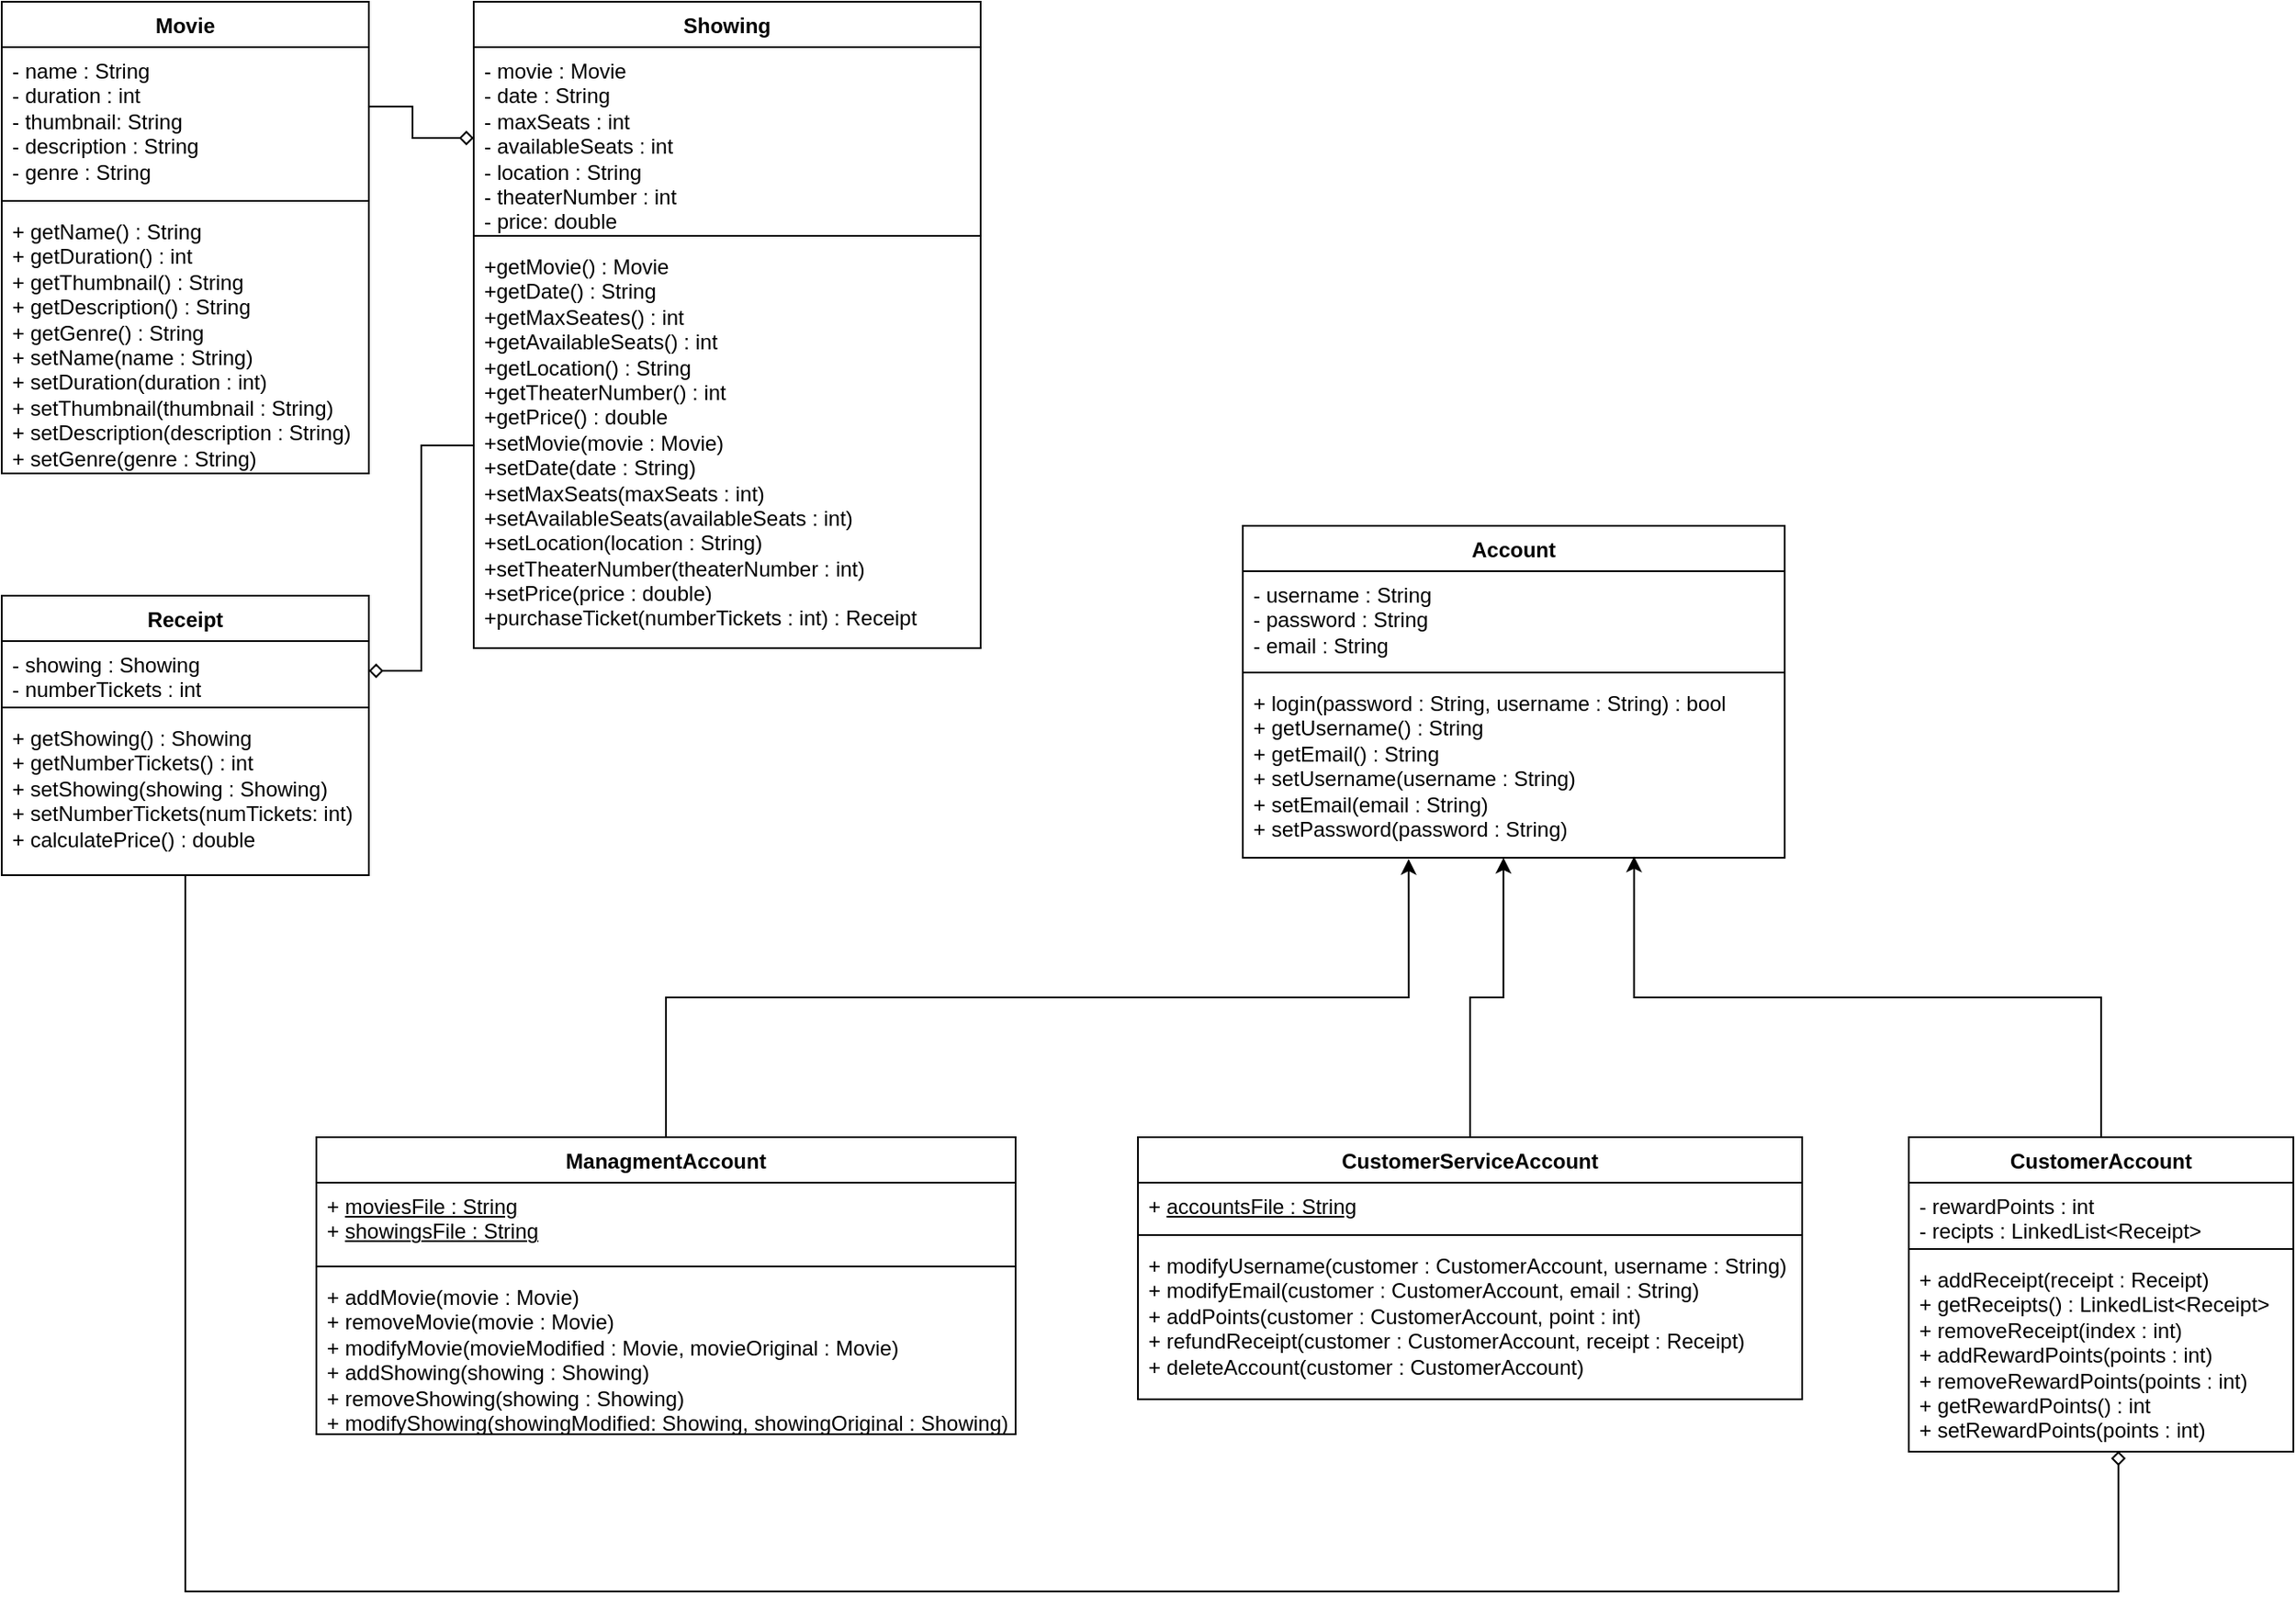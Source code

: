 <mxfile version="24.7.17">
  <diagram id="C5RBs43oDa-KdzZeNtuy" name="Page-1">
    <mxGraphModel dx="2555" dy="920" grid="1" gridSize="10" guides="1" tooltips="1" connect="1" arrows="1" fold="1" page="1" pageScale="1" pageWidth="827" pageHeight="1169" math="0" shadow="0">
      <root>
        <mxCell id="WIyWlLk6GJQsqaUBKTNV-0" />
        <mxCell id="WIyWlLk6GJQsqaUBKTNV-1" parent="WIyWlLk6GJQsqaUBKTNV-0" />
        <mxCell id="SndQBwJRX5r1R-heTLwh-0" value="Account" style="swimlane;fontStyle=1;align=center;verticalAlign=top;childLayout=stackLayout;horizontal=1;startSize=26;horizontalStack=0;resizeParent=1;resizeParentMax=0;resizeLast=0;collapsible=1;marginBottom=0;whiteSpace=wrap;html=1;" parent="WIyWlLk6GJQsqaUBKTNV-1" vertex="1">
          <mxGeometry x="-70" y="520" width="310" height="190" as="geometry" />
        </mxCell>
        <mxCell id="SndQBwJRX5r1R-heTLwh-1" value="- username : String&lt;div&gt;- password : String&lt;/div&gt;&lt;div&gt;- email : String&lt;/div&gt;" style="text;strokeColor=none;fillColor=none;align=left;verticalAlign=top;spacingLeft=4;spacingRight=4;overflow=hidden;rotatable=0;points=[[0,0.5],[1,0.5]];portConstraint=eastwest;whiteSpace=wrap;html=1;" parent="SndQBwJRX5r1R-heTLwh-0" vertex="1">
          <mxGeometry y="26" width="310" height="54" as="geometry" />
        </mxCell>
        <mxCell id="SndQBwJRX5r1R-heTLwh-2" value="" style="line;strokeWidth=1;fillColor=none;align=left;verticalAlign=middle;spacingTop=-1;spacingLeft=3;spacingRight=3;rotatable=0;labelPosition=right;points=[];portConstraint=eastwest;strokeColor=inherit;" parent="SndQBwJRX5r1R-heTLwh-0" vertex="1">
          <mxGeometry y="80" width="310" height="8" as="geometry" />
        </mxCell>
        <mxCell id="SndQBwJRX5r1R-heTLwh-3" value="+ login(password : String, username : String) : bool&lt;div&gt;+ getUsername() : String&lt;br&gt;&lt;/div&gt;&lt;div&gt;+ getEmail() : String&lt;/div&gt;&lt;div&gt;+ setUsername(username : String)&lt;/div&gt;&lt;div&gt;+ setEmail(email : String)&lt;/div&gt;&lt;div&gt;+ setPassword(password : String)&lt;/div&gt;" style="text;strokeColor=none;fillColor=none;align=left;verticalAlign=top;spacingLeft=4;spacingRight=4;overflow=hidden;rotatable=0;points=[[0,0.5],[1,0.5]];portConstraint=eastwest;whiteSpace=wrap;html=1;" parent="SndQBwJRX5r1R-heTLwh-0" vertex="1">
          <mxGeometry y="88" width="310" height="102" as="geometry" />
        </mxCell>
        <mxCell id="SndQBwJRX5r1R-heTLwh-4" value="CustomerAccount" style="swimlane;fontStyle=1;align=center;verticalAlign=top;childLayout=stackLayout;horizontal=1;startSize=26;horizontalStack=0;resizeParent=1;resizeParentMax=0;resizeLast=0;collapsible=1;marginBottom=0;whiteSpace=wrap;html=1;" parent="WIyWlLk6GJQsqaUBKTNV-1" vertex="1">
          <mxGeometry x="311" y="870" width="220" height="180" as="geometry" />
        </mxCell>
        <mxCell id="SndQBwJRX5r1R-heTLwh-5" value="- rewardPoints : int&lt;div&gt;- recipts : LinkedList&amp;lt;Receipt&amp;gt;&lt;/div&gt;" style="text;strokeColor=none;fillColor=none;align=left;verticalAlign=top;spacingLeft=4;spacingRight=4;overflow=hidden;rotatable=0;points=[[0,0.5],[1,0.5]];portConstraint=eastwest;whiteSpace=wrap;html=1;" parent="SndQBwJRX5r1R-heTLwh-4" vertex="1">
          <mxGeometry y="26" width="220" height="34" as="geometry" />
        </mxCell>
        <mxCell id="SndQBwJRX5r1R-heTLwh-6" value="" style="line;strokeWidth=1;fillColor=none;align=left;verticalAlign=middle;spacingTop=-1;spacingLeft=3;spacingRight=3;rotatable=0;labelPosition=right;points=[];portConstraint=eastwest;strokeColor=inherit;" parent="SndQBwJRX5r1R-heTLwh-4" vertex="1">
          <mxGeometry y="60" width="220" height="8" as="geometry" />
        </mxCell>
        <mxCell id="SndQBwJRX5r1R-heTLwh-7" value="+ addReceipt(receipt : Receipt)&lt;div&gt;+ getReceipts() : LinkedList&amp;lt;Receipt&amp;gt;&lt;/div&gt;&lt;div&gt;+ removeReceipt(index : int)&lt;/div&gt;&lt;div&gt;+ addRewardPoints(points : int)&lt;/div&gt;&lt;div&gt;+ removeRewardPoints(points : int)&lt;/div&gt;&lt;div&gt;+ getRewardPoints() : int&lt;/div&gt;&lt;div&gt;+ setRewardPoints(points : int)&lt;/div&gt;" style="text;strokeColor=none;fillColor=none;align=left;verticalAlign=top;spacingLeft=4;spacingRight=4;overflow=hidden;rotatable=0;points=[[0,0.5],[1,0.5]];portConstraint=eastwest;whiteSpace=wrap;html=1;" parent="SndQBwJRX5r1R-heTLwh-4" vertex="1">
          <mxGeometry y="68" width="220" height="112" as="geometry" />
        </mxCell>
        <mxCell id="SndQBwJRX5r1R-heTLwh-24" value="Showing" style="swimlane;fontStyle=1;align=center;verticalAlign=top;childLayout=stackLayout;horizontal=1;startSize=26;horizontalStack=0;resizeParent=1;resizeParentMax=0;resizeLast=0;collapsible=1;marginBottom=0;whiteSpace=wrap;html=1;" parent="WIyWlLk6GJQsqaUBKTNV-1" vertex="1">
          <mxGeometry x="-510" y="220" width="290" height="370" as="geometry" />
        </mxCell>
        <mxCell id="SndQBwJRX5r1R-heTLwh-25" value="- movie : Movie&lt;div&gt;- date : String&lt;/div&gt;&lt;div&gt;- maxSeats : int&lt;/div&gt;&lt;div&gt;- availableSeats : int&lt;/div&gt;&lt;div&gt;- location : String&lt;/div&gt;&lt;div&gt;- theaterNumber : int&lt;/div&gt;&lt;div&gt;- price: double&lt;/div&gt;" style="text;strokeColor=none;fillColor=none;align=left;verticalAlign=top;spacingLeft=4;spacingRight=4;overflow=hidden;rotatable=0;points=[[0,0.5],[1,0.5]];portConstraint=eastwest;whiteSpace=wrap;html=1;" parent="SndQBwJRX5r1R-heTLwh-24" vertex="1">
          <mxGeometry y="26" width="290" height="104" as="geometry" />
        </mxCell>
        <mxCell id="SndQBwJRX5r1R-heTLwh-26" value="" style="line;strokeWidth=1;fillColor=none;align=left;verticalAlign=middle;spacingTop=-1;spacingLeft=3;spacingRight=3;rotatable=0;labelPosition=right;points=[];portConstraint=eastwest;strokeColor=inherit;" parent="SndQBwJRX5r1R-heTLwh-24" vertex="1">
          <mxGeometry y="130" width="290" height="8" as="geometry" />
        </mxCell>
        <mxCell id="SndQBwJRX5r1R-heTLwh-27" value="&lt;div&gt;+getMovie() : Movie&lt;/div&gt;&lt;div&gt;+getDate() :&amp;nbsp;&lt;span style=&quot;background-color: initial;&quot;&gt;String&lt;/span&gt;&lt;/div&gt;&lt;div&gt;+getMaxSeates() : int&lt;/div&gt;&lt;div&gt;+getAvailableSeats() : int&lt;/div&gt;&lt;div&gt;+getLocation() : String&lt;/div&gt;&lt;div&gt;+getTheaterNumber() : int&lt;/div&gt;&lt;div&gt;+getPrice() : double&lt;/div&gt;&lt;div&gt;+setMovie(movie : Movie)&lt;/div&gt;&lt;div&gt;+setDate(date : String)&lt;/div&gt;&lt;div&gt;+setMaxSeats(maxSeats : int)&lt;/div&gt;&lt;div&gt;+setAvailableSeats(availableSeats : int)&lt;/div&gt;&lt;div&gt;+setLocation(location : String)&lt;/div&gt;&lt;div&gt;+setTheaterNumber(theaterNumber : int)&lt;/div&gt;&lt;div&gt;+setPrice(price : double)&lt;/div&gt;&lt;div&gt;+purchaseTicket(numberTickets : int) : Receipt&lt;/div&gt;&lt;div&gt;&lt;br&gt;&lt;/div&gt;" style="text;strokeColor=none;fillColor=none;align=left;verticalAlign=top;spacingLeft=4;spacingRight=4;overflow=hidden;rotatable=0;points=[[0,0.5],[1,0.5]];portConstraint=eastwest;whiteSpace=wrap;html=1;" parent="SndQBwJRX5r1R-heTLwh-24" vertex="1">
          <mxGeometry y="138" width="290" height="232" as="geometry" />
        </mxCell>
        <mxCell id="SndQBwJRX5r1R-heTLwh-28" value="Movie" style="swimlane;fontStyle=1;align=center;verticalAlign=top;childLayout=stackLayout;horizontal=1;startSize=26;horizontalStack=0;resizeParent=1;resizeParentMax=0;resizeLast=0;collapsible=1;marginBottom=0;whiteSpace=wrap;html=1;" parent="WIyWlLk6GJQsqaUBKTNV-1" vertex="1">
          <mxGeometry x="-780" y="220" width="210" height="270" as="geometry" />
        </mxCell>
        <mxCell id="SndQBwJRX5r1R-heTLwh-29" value="- name : String&lt;div&gt;- duration : int&lt;/div&gt;&lt;div&gt;- thumbnail: String&lt;/div&gt;&lt;div&gt;- description : String&lt;/div&gt;&lt;div&gt;- genre : String&lt;/div&gt;&lt;div&gt;&lt;br&gt;&lt;/div&gt;&lt;div&gt;&lt;br&gt;&lt;/div&gt;" style="text;strokeColor=none;fillColor=none;align=left;verticalAlign=top;spacingLeft=4;spacingRight=4;overflow=hidden;rotatable=0;points=[[0,0.5],[1,0.5]];portConstraint=eastwest;whiteSpace=wrap;html=1;" parent="SndQBwJRX5r1R-heTLwh-28" vertex="1">
          <mxGeometry y="26" width="210" height="84" as="geometry" />
        </mxCell>
        <mxCell id="SndQBwJRX5r1R-heTLwh-30" value="" style="line;strokeWidth=1;fillColor=none;align=left;verticalAlign=middle;spacingTop=-1;spacingLeft=3;spacingRight=3;rotatable=0;labelPosition=right;points=[];portConstraint=eastwest;strokeColor=inherit;" parent="SndQBwJRX5r1R-heTLwh-28" vertex="1">
          <mxGeometry y="110" width="210" height="8" as="geometry" />
        </mxCell>
        <mxCell id="SndQBwJRX5r1R-heTLwh-31" value="+ getName() : String&lt;div&gt;+ getDuration() : int&lt;/div&gt;&lt;div&gt;+ getThumbnail() : String&lt;/div&gt;&lt;div&gt;+ getDescription() : String&lt;/div&gt;&lt;div&gt;+ getGenre() : String&lt;/div&gt;&lt;div&gt;+ setName(name : String)&lt;/div&gt;&lt;div&gt;+ setDuration(duration : int)&lt;/div&gt;&lt;div&gt;+ setThumbnail(thumbnail : String)&lt;/div&gt;&lt;div&gt;+ setDescription(description : String)&lt;/div&gt;&lt;div&gt;+ setGenre(genre : String)&lt;/div&gt;" style="text;strokeColor=none;fillColor=none;align=left;verticalAlign=top;spacingLeft=4;spacingRight=4;overflow=hidden;rotatable=0;points=[[0,0.5],[1,0.5]];portConstraint=eastwest;whiteSpace=wrap;html=1;" parent="SndQBwJRX5r1R-heTLwh-28" vertex="1">
          <mxGeometry y="118" width="210" height="152" as="geometry" />
        </mxCell>
        <mxCell id="SndQBwJRX5r1R-heTLwh-32" style="edgeStyle=orthogonalEdgeStyle;rounded=0;orthogonalLoop=1;jettySize=auto;html=1;entryX=0;entryY=0.5;entryDx=0;entryDy=0;endArrow=diamond;endFill=0;" parent="WIyWlLk6GJQsqaUBKTNV-1" source="SndQBwJRX5r1R-heTLwh-29" target="SndQBwJRX5r1R-heTLwh-25" edge="1">
          <mxGeometry relative="1" as="geometry">
            <Array as="points">
              <mxPoint x="-545" y="280" />
              <mxPoint x="-545" y="298" />
            </Array>
          </mxGeometry>
        </mxCell>
        <mxCell id="acjV5M_IoJKQam2fpVWT-0" value="Receipt" style="swimlane;fontStyle=1;align=center;verticalAlign=top;childLayout=stackLayout;horizontal=1;startSize=26;horizontalStack=0;resizeParent=1;resizeParentMax=0;resizeLast=0;collapsible=1;marginBottom=0;whiteSpace=wrap;html=1;" parent="WIyWlLk6GJQsqaUBKTNV-1" vertex="1">
          <mxGeometry x="-780" y="560" width="210" height="160" as="geometry" />
        </mxCell>
        <mxCell id="acjV5M_IoJKQam2fpVWT-1" value="- showing : Showing&lt;div&gt;- numberTickets : int&lt;/div&gt;" style="text;strokeColor=none;fillColor=none;align=left;verticalAlign=top;spacingLeft=4;spacingRight=4;overflow=hidden;rotatable=0;points=[[0,0.5],[1,0.5]];portConstraint=eastwest;whiteSpace=wrap;html=1;" parent="acjV5M_IoJKQam2fpVWT-0" vertex="1">
          <mxGeometry y="26" width="210" height="34" as="geometry" />
        </mxCell>
        <mxCell id="acjV5M_IoJKQam2fpVWT-2" value="" style="line;strokeWidth=1;fillColor=none;align=left;verticalAlign=middle;spacingTop=-1;spacingLeft=3;spacingRight=3;rotatable=0;labelPosition=right;points=[];portConstraint=eastwest;strokeColor=inherit;" parent="acjV5M_IoJKQam2fpVWT-0" vertex="1">
          <mxGeometry y="60" width="210" height="8" as="geometry" />
        </mxCell>
        <mxCell id="acjV5M_IoJKQam2fpVWT-3" value="+ getShowing() : Showing&lt;div&gt;+ getNumberTickets() : int&lt;/div&gt;&lt;div&gt;+ setShowing(showing : Showing)&lt;/div&gt;&lt;div&gt;+ setNumberTickets(numTickets: int)&lt;/div&gt;&lt;div&gt;+ calculatePrice() : double&lt;/div&gt;" style="text;strokeColor=none;fillColor=none;align=left;verticalAlign=top;spacingLeft=4;spacingRight=4;overflow=hidden;rotatable=0;points=[[0,0.5],[1,0.5]];portConstraint=eastwest;whiteSpace=wrap;html=1;" parent="acjV5M_IoJKQam2fpVWT-0" vertex="1">
          <mxGeometry y="68" width="210" height="92" as="geometry" />
        </mxCell>
        <mxCell id="acjV5M_IoJKQam2fpVWT-22" value="ManagmentAccount" style="swimlane;fontStyle=1;align=center;verticalAlign=top;childLayout=stackLayout;horizontal=1;startSize=26;horizontalStack=0;resizeParent=1;resizeParentMax=0;resizeLast=0;collapsible=1;marginBottom=0;whiteSpace=wrap;html=1;" parent="WIyWlLk6GJQsqaUBKTNV-1" vertex="1">
          <mxGeometry x="-600" y="870" width="400" height="170" as="geometry" />
        </mxCell>
        <mxCell id="acjV5M_IoJKQam2fpVWT-23" value="+ &lt;u&gt;moviesFile : String&lt;/u&gt;&lt;div&gt;+ &lt;u&gt;showingsFile : String&lt;/u&gt;&lt;/div&gt;" style="text;strokeColor=none;fillColor=none;align=left;verticalAlign=top;spacingLeft=4;spacingRight=4;overflow=hidden;rotatable=0;points=[[0,0.5],[1,0.5]];portConstraint=eastwest;whiteSpace=wrap;html=1;" parent="acjV5M_IoJKQam2fpVWT-22" vertex="1">
          <mxGeometry y="26" width="400" height="44" as="geometry" />
        </mxCell>
        <mxCell id="acjV5M_IoJKQam2fpVWT-24" value="" style="line;strokeWidth=1;fillColor=none;align=left;verticalAlign=middle;spacingTop=-1;spacingLeft=3;spacingRight=3;rotatable=0;labelPosition=right;points=[];portConstraint=eastwest;strokeColor=inherit;" parent="acjV5M_IoJKQam2fpVWT-22" vertex="1">
          <mxGeometry y="70" width="400" height="8" as="geometry" />
        </mxCell>
        <mxCell id="acjV5M_IoJKQam2fpVWT-25" value="+ addMovie(movie : Movie)&lt;div&gt;+ removeMovie(movie : Movie)&lt;/div&gt;&lt;div&gt;+ modifyMovie(movieModified : Movie, movieOriginal : Movie)&lt;/div&gt;&lt;div&gt;+ addShowing(showing : Showing)&lt;/div&gt;&lt;div&gt;+ removeShowing(showing : Showing)&lt;/div&gt;&lt;div&gt;+ modifyShowing(showingModified: Showing, showingOriginal : Showing)&lt;/div&gt;" style="text;strokeColor=none;fillColor=none;align=left;verticalAlign=top;spacingLeft=4;spacingRight=4;overflow=hidden;rotatable=0;points=[[0,0.5],[1,0.5]];portConstraint=eastwest;whiteSpace=wrap;html=1;" parent="acjV5M_IoJKQam2fpVWT-22" vertex="1">
          <mxGeometry y="78" width="400" height="92" as="geometry" />
        </mxCell>
        <mxCell id="acjV5M_IoJKQam2fpVWT-26" style="edgeStyle=orthogonalEdgeStyle;rounded=0;orthogonalLoop=1;jettySize=auto;html=1;entryX=1;entryY=0.5;entryDx=0;entryDy=0;endArrow=diamond;endFill=0;" parent="WIyWlLk6GJQsqaUBKTNV-1" source="SndQBwJRX5r1R-heTLwh-27" target="acjV5M_IoJKQam2fpVWT-1" edge="1">
          <mxGeometry relative="1" as="geometry" />
        </mxCell>
        <mxCell id="acjV5M_IoJKQam2fpVWT-29" value="CustomerServiceAccount" style="swimlane;fontStyle=1;align=center;verticalAlign=top;childLayout=stackLayout;horizontal=1;startSize=26;horizontalStack=0;resizeParent=1;resizeParentMax=0;resizeLast=0;collapsible=1;marginBottom=0;whiteSpace=wrap;html=1;" parent="WIyWlLk6GJQsqaUBKTNV-1" vertex="1">
          <mxGeometry x="-130" y="870" width="380" height="150" as="geometry" />
        </mxCell>
        <mxCell id="acjV5M_IoJKQam2fpVWT-30" value="+ &lt;u&gt;accountsFile : String&lt;/u&gt;" style="text;strokeColor=none;fillColor=none;align=left;verticalAlign=top;spacingLeft=4;spacingRight=4;overflow=hidden;rotatable=0;points=[[0,0.5],[1,0.5]];portConstraint=eastwest;whiteSpace=wrap;html=1;" parent="acjV5M_IoJKQam2fpVWT-29" vertex="1">
          <mxGeometry y="26" width="380" height="26" as="geometry" />
        </mxCell>
        <mxCell id="acjV5M_IoJKQam2fpVWT-31" value="" style="line;strokeWidth=1;fillColor=none;align=left;verticalAlign=middle;spacingTop=-1;spacingLeft=3;spacingRight=3;rotatable=0;labelPosition=right;points=[];portConstraint=eastwest;strokeColor=inherit;" parent="acjV5M_IoJKQam2fpVWT-29" vertex="1">
          <mxGeometry y="52" width="380" height="8" as="geometry" />
        </mxCell>
        <mxCell id="acjV5M_IoJKQam2fpVWT-32" value="+ modifyUsername(customer : CustomerAccount, username : String)&lt;div&gt;+ modifyEmail(customer : CustomerAccount, email : String)&lt;/div&gt;&lt;div&gt;+ addPoints(customer : CustomerAccount, point : int)&lt;/div&gt;&lt;div&gt;+ refundReceipt(customer : CustomerAccount, receipt : Receipt)&lt;/div&gt;&lt;div&gt;+ deleteAccount(customer : CustomerAccount)&lt;/div&gt;" style="text;strokeColor=none;fillColor=none;align=left;verticalAlign=top;spacingLeft=4;spacingRight=4;overflow=hidden;rotatable=0;points=[[0,0.5],[1,0.5]];portConstraint=eastwest;whiteSpace=wrap;html=1;" parent="acjV5M_IoJKQam2fpVWT-29" vertex="1">
          <mxGeometry y="60" width="380" height="90" as="geometry" />
        </mxCell>
        <mxCell id="acjV5M_IoJKQam2fpVWT-33" style="edgeStyle=orthogonalEdgeStyle;rounded=0;orthogonalLoop=1;jettySize=auto;html=1;entryX=0.722;entryY=0.993;entryDx=0;entryDy=0;entryPerimeter=0;" parent="WIyWlLk6GJQsqaUBKTNV-1" source="SndQBwJRX5r1R-heTLwh-4" target="SndQBwJRX5r1R-heTLwh-3" edge="1">
          <mxGeometry relative="1" as="geometry" />
        </mxCell>
        <mxCell id="acjV5M_IoJKQam2fpVWT-34" style="edgeStyle=orthogonalEdgeStyle;rounded=0;orthogonalLoop=1;jettySize=auto;html=1;entryX=0.481;entryY=1;entryDx=0;entryDy=0;entryPerimeter=0;" parent="WIyWlLk6GJQsqaUBKTNV-1" source="acjV5M_IoJKQam2fpVWT-29" target="SndQBwJRX5r1R-heTLwh-3" edge="1">
          <mxGeometry relative="1" as="geometry" />
        </mxCell>
        <mxCell id="acjV5M_IoJKQam2fpVWT-35" style="edgeStyle=orthogonalEdgeStyle;rounded=0;orthogonalLoop=1;jettySize=auto;html=1;entryX=0.306;entryY=1.007;entryDx=0;entryDy=0;entryPerimeter=0;" parent="WIyWlLk6GJQsqaUBKTNV-1" source="acjV5M_IoJKQam2fpVWT-22" target="SndQBwJRX5r1R-heTLwh-3" edge="1">
          <mxGeometry relative="1" as="geometry" />
        </mxCell>
        <mxCell id="acjV5M_IoJKQam2fpVWT-36" style="edgeStyle=orthogonalEdgeStyle;rounded=0;orthogonalLoop=1;jettySize=auto;html=1;entryX=0.545;entryY=0.997;entryDx=0;entryDy=0;entryPerimeter=0;endArrow=diamond;endFill=0;" parent="WIyWlLk6GJQsqaUBKTNV-1" source="acjV5M_IoJKQam2fpVWT-0" target="SndQBwJRX5r1R-heTLwh-7" edge="1">
          <mxGeometry relative="1" as="geometry">
            <Array as="points">
              <mxPoint x="-675" y="1130" />
              <mxPoint x="431" y="1130" />
            </Array>
          </mxGeometry>
        </mxCell>
      </root>
    </mxGraphModel>
  </diagram>
</mxfile>
